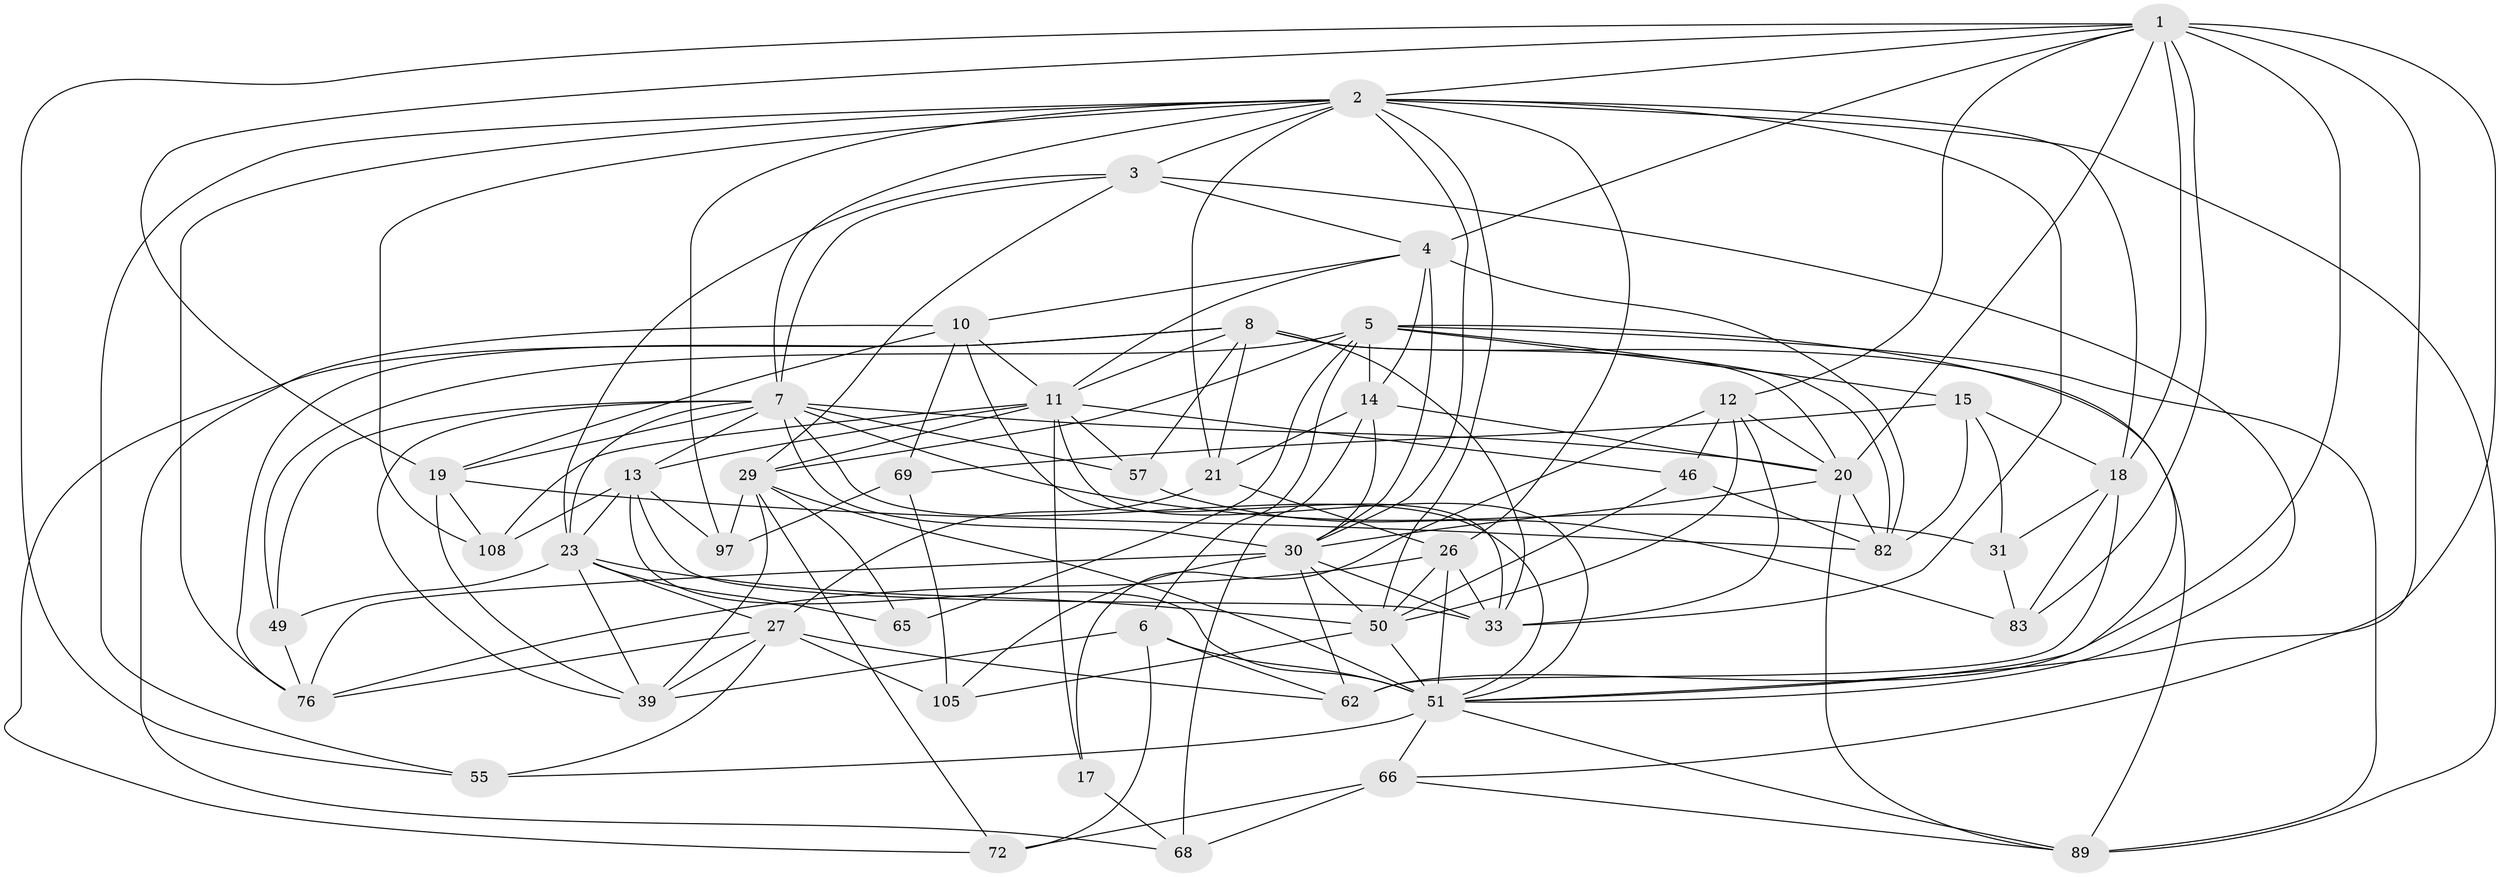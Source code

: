 // original degree distribution, {4: 1.0}
// Generated by graph-tools (version 1.1) at 2025/20/03/04/25 18:20:31]
// undirected, 46 vertices, 146 edges
graph export_dot {
graph [start="1"]
  node [color=gray90,style=filled];
  1 [super="+67+37"];
  2 [super="+44+16+35"];
  3 [super="+110+102"];
  4 [super="+60+104"];
  5 [super="+113+107+9"];
  6 [super="+52"];
  7 [super="+22+25"];
  8 [super="+36"];
  10 [super="+86"];
  11 [super="+81+24"];
  12 [super="+61"];
  13 [super="+95+98"];
  14 [super="+99"];
  15 [super="+53"];
  17;
  18 [super="+79"];
  19 [super="+32"];
  20 [super="+70+94"];
  21 [super="+71"];
  23 [super="+92+42"];
  26 [super="+56+38"];
  27 [super="+90+43"];
  29 [super="+40"];
  30 [super="+80+112"];
  31;
  33 [super="+85+41"];
  39 [super="+78"];
  46;
  49;
  50 [super="+75"];
  51 [super="+114+63+101+58"];
  55;
  57;
  62 [super="+100"];
  65;
  66 [super="+87"];
  68 [super="+88"];
  69;
  72;
  76 [super="+77"];
  82 [super="+103"];
  83;
  89 [super="+93"];
  97;
  105;
  108;
  1 -- 83;
  1 -- 18;
  1 -- 12;
  1 -- 55;
  1 -- 2;
  1 -- 66;
  1 -- 19;
  1 -- 20;
  1 -- 4;
  1 -- 51;
  1 -- 62 [weight=2];
  2 -- 97;
  2 -- 33;
  2 -- 89;
  2 -- 21;
  2 -- 26;
  2 -- 76;
  2 -- 30;
  2 -- 7;
  2 -- 3;
  2 -- 18;
  2 -- 50;
  2 -- 55;
  2 -- 108;
  3 -- 51 [weight=3];
  3 -- 4;
  3 -- 29;
  3 -- 7;
  3 -- 23;
  4 -- 10;
  4 -- 14;
  4 -- 30 [weight=2];
  4 -- 82;
  4 -- 11;
  5 -- 82;
  5 -- 15 [weight=2];
  5 -- 14;
  5 -- 89;
  5 -- 65;
  5 -- 6;
  5 -- 49;
  5 -- 51;
  5 -- 29;
  6 -- 72;
  6 -- 62;
  6 -- 39;
  6 -- 51 [weight=2];
  7 -- 20;
  7 -- 49;
  7 -- 57;
  7 -- 31;
  7 -- 51;
  7 -- 30 [weight=2];
  7 -- 19;
  7 -- 39;
  7 -- 13 [weight=2];
  7 -- 23;
  8 -- 21;
  8 -- 72;
  8 -- 89;
  8 -- 33;
  8 -- 20;
  8 -- 57;
  8 -- 11;
  8 -- 76;
  10 -- 69;
  10 -- 19;
  10 -- 68;
  10 -- 33;
  10 -- 11;
  11 -- 57;
  11 -- 108;
  11 -- 17;
  11 -- 51;
  11 -- 13;
  11 -- 46;
  11 -- 29;
  12 -- 17;
  12 -- 33;
  12 -- 50;
  12 -- 46;
  12 -- 20;
  13 -- 108;
  13 -- 97;
  13 -- 33;
  13 -- 23;
  13 -- 51;
  14 -- 68;
  14 -- 20;
  14 -- 21;
  14 -- 30;
  15 -- 31;
  15 -- 18;
  15 -- 69;
  15 -- 82;
  17 -- 68 [weight=2];
  18 -- 31;
  18 -- 83;
  18 -- 62;
  19 -- 82;
  19 -- 108;
  19 -- 39;
  20 -- 89;
  20 -- 30;
  20 -- 82;
  21 -- 27 [weight=2];
  21 -- 26;
  23 -- 65;
  23 -- 27;
  23 -- 39;
  23 -- 49;
  23 -- 50;
  26 -- 51 [weight=2];
  26 -- 76;
  26 -- 33 [weight=2];
  26 -- 50;
  27 -- 55;
  27 -- 105;
  27 -- 76;
  27 -- 39;
  27 -- 62;
  29 -- 97;
  29 -- 51 [weight=2];
  29 -- 65 [weight=2];
  29 -- 39;
  29 -- 72;
  30 -- 33;
  30 -- 105;
  30 -- 76;
  30 -- 62;
  30 -- 50;
  31 -- 83;
  46 -- 82;
  46 -- 50;
  49 -- 76;
  50 -- 105;
  50 -- 51;
  51 -- 89;
  51 -- 66;
  51 -- 55;
  57 -- 83;
  66 -- 89;
  66 -- 72;
  66 -- 68 [weight=2];
  69 -- 97;
  69 -- 105;
}
